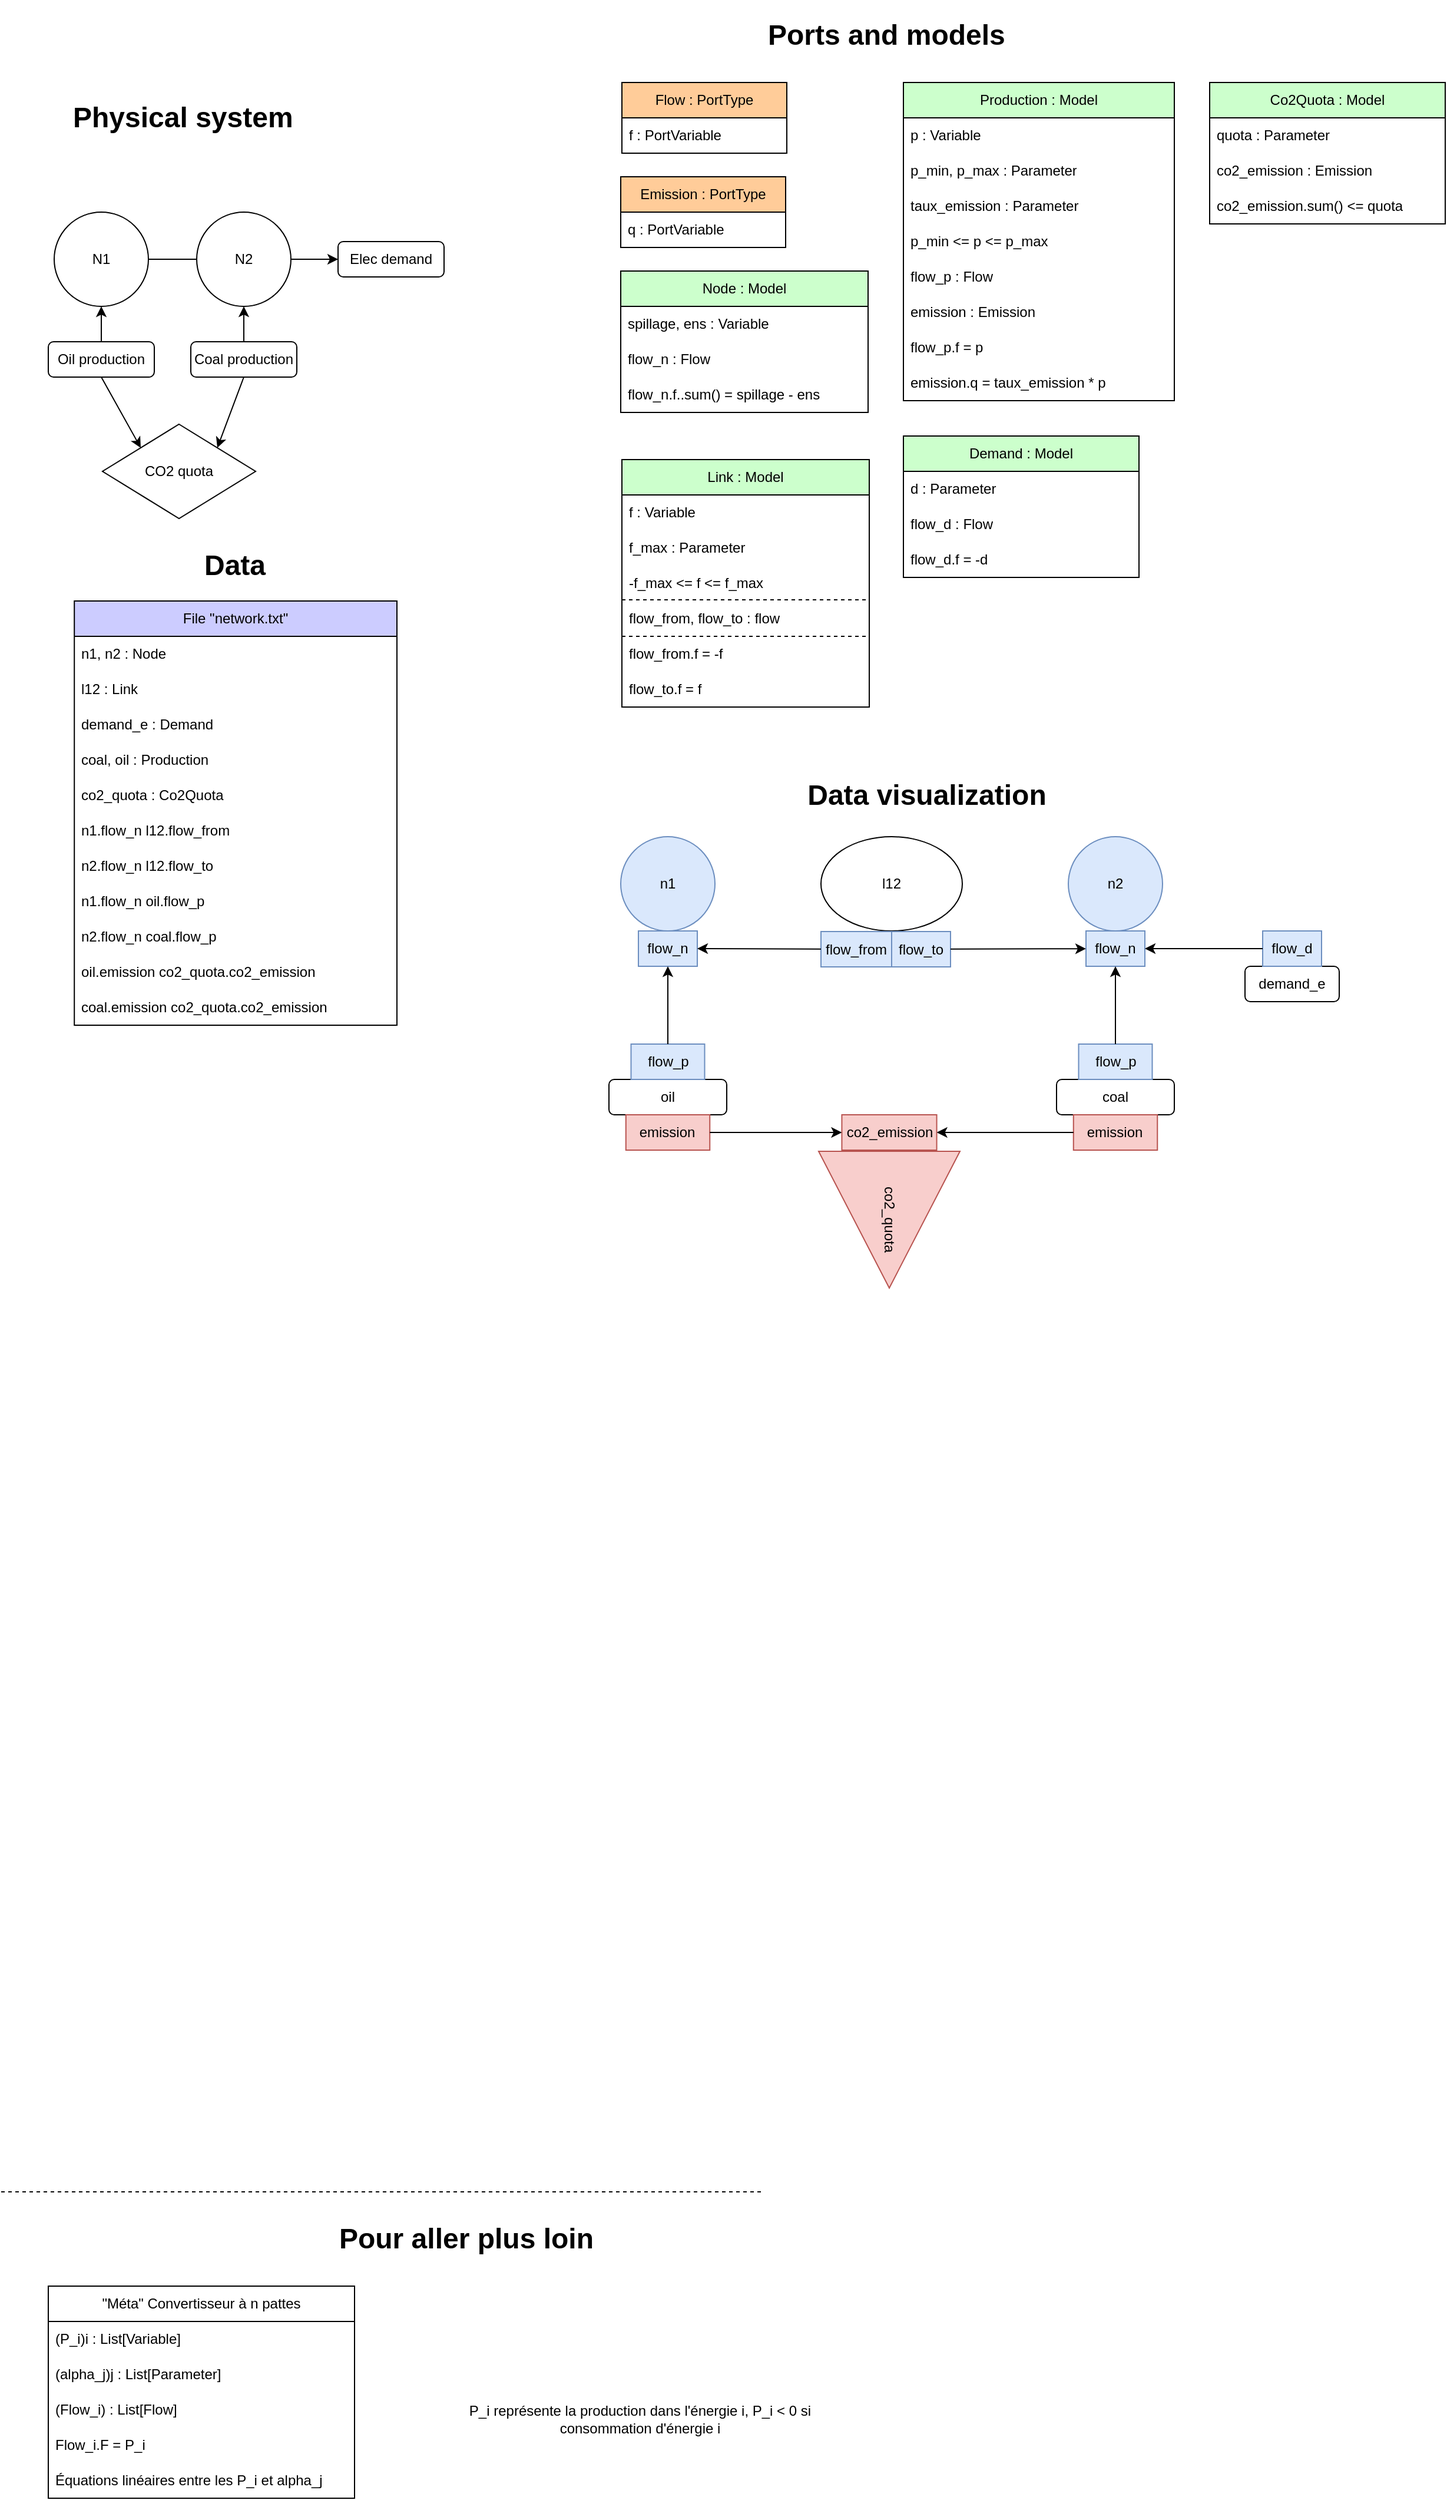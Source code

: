<mxfile>
    <diagram id="C5RBs43oDa-KdzZeNtuy" name="Page-1">
        <mxGraphModel dx="1044" dy="1912" grid="1" gridSize="10" guides="1" tooltips="1" connect="1" arrows="1" fold="1" page="1" pageScale="1" pageWidth="827" pageHeight="1169" math="0" shadow="0">
            <root>
                <mxCell id="WIyWlLk6GJQsqaUBKTNV-0"/>
                <mxCell id="WIyWlLk6GJQsqaUBKTNV-1" parent="WIyWlLk6GJQsqaUBKTNV-0"/>
                <mxCell id="hW5n2ouBTmK9XzmkuQqM-82" value="" style="endArrow=none;dashed=1;html=1;rounded=0;" parent="WIyWlLk6GJQsqaUBKTNV-1" edge="1">
                    <mxGeometry width="50" height="50" relative="1" as="geometry">
                        <mxPoint x="54" y="1410" as="sourcePoint"/>
                        <mxPoint x="699" y="1410" as="targetPoint"/>
                    </mxGeometry>
                </mxCell>
                <mxCell id="hW5n2ouBTmK9XzmkuQqM-84" value="&quot;Méta&quot; Convertisseur à n pattes" style="swimlane;fontStyle=0;childLayout=stackLayout;horizontal=1;startSize=30;horizontalStack=0;resizeParent=1;resizeParentMax=0;resizeLast=0;collapsible=1;marginBottom=0;whiteSpace=wrap;html=1;" parent="WIyWlLk6GJQsqaUBKTNV-1" vertex="1">
                    <mxGeometry x="94" y="1490" width="260" height="180" as="geometry"/>
                </mxCell>
                <mxCell id="hW5n2ouBTmK9XzmkuQqM-85" value="(P_i)i : List[Variable]" style="text;strokeColor=none;fillColor=none;align=left;verticalAlign=middle;spacingLeft=4;spacingRight=4;overflow=hidden;points=[[0,0.5],[1,0.5]];portConstraint=eastwest;rotatable=0;whiteSpace=wrap;html=1;" parent="hW5n2ouBTmK9XzmkuQqM-84" vertex="1">
                    <mxGeometry y="30" width="260" height="30" as="geometry"/>
                </mxCell>
                <mxCell id="hW5n2ouBTmK9XzmkuQqM-86" value="(alpha_j)j : List[Parameter]" style="text;strokeColor=none;fillColor=none;align=left;verticalAlign=middle;spacingLeft=4;spacingRight=4;overflow=hidden;points=[[0,0.5],[1,0.5]];portConstraint=eastwest;rotatable=0;whiteSpace=wrap;html=1;" parent="hW5n2ouBTmK9XzmkuQqM-84" vertex="1">
                    <mxGeometry y="60" width="260" height="30" as="geometry"/>
                </mxCell>
                <mxCell id="hW5n2ouBTmK9XzmkuQqM-88" value="(Flow_i) : List[Flow]" style="text;strokeColor=none;fillColor=none;align=left;verticalAlign=middle;spacingLeft=4;spacingRight=4;overflow=hidden;points=[[0,0.5],[1,0.5]];portConstraint=eastwest;rotatable=0;whiteSpace=wrap;html=1;" parent="hW5n2ouBTmK9XzmkuQqM-84" vertex="1">
                    <mxGeometry y="90" width="260" height="30" as="geometry"/>
                </mxCell>
                <mxCell id="hW5n2ouBTmK9XzmkuQqM-91" value="Flow_i.F = P_i" style="text;strokeColor=none;fillColor=none;align=left;verticalAlign=middle;spacingLeft=4;spacingRight=4;overflow=hidden;points=[[0,0.5],[1,0.5]];portConstraint=eastwest;rotatable=0;whiteSpace=wrap;html=1;" parent="hW5n2ouBTmK9XzmkuQqM-84" vertex="1">
                    <mxGeometry y="120" width="260" height="30" as="geometry"/>
                </mxCell>
                <mxCell id="hW5n2ouBTmK9XzmkuQqM-92" value="Équations linéaires entre les P_i et alpha_j" style="text;strokeColor=none;fillColor=none;align=left;verticalAlign=middle;spacingLeft=4;spacingRight=4;overflow=hidden;points=[[0,0.5],[1,0.5]];portConstraint=eastwest;rotatable=0;whiteSpace=wrap;html=1;" parent="hW5n2ouBTmK9XzmkuQqM-84" vertex="1">
                    <mxGeometry y="150" width="260" height="30" as="geometry"/>
                </mxCell>
                <mxCell id="hW5n2ouBTmK9XzmkuQqM-93" value="P_i représente la production dans l'énergie i, P_i &amp;lt; 0 si consommation d'énergie i" style="text;html=1;strokeColor=none;fillColor=none;align=center;verticalAlign=middle;whiteSpace=wrap;rounded=0;" parent="WIyWlLk6GJQsqaUBKTNV-1" vertex="1">
                    <mxGeometry x="419" y="1565" width="355" height="75" as="geometry"/>
                </mxCell>
                <mxCell id="hW5n2ouBTmK9XzmkuQqM-100" value="&lt;h1&gt;Pour aller plus loin&lt;br&gt;&lt;/h1&gt;" style="text;html=1;strokeColor=none;fillColor=none;spacing=5;spacingTop=-20;whiteSpace=wrap;overflow=hidden;rounded=0;align=center;" parent="WIyWlLk6GJQsqaUBKTNV-1" vertex="1">
                    <mxGeometry x="324" y="1430" width="250" height="40" as="geometry"/>
                </mxCell>
                <mxCell id="11" value="&lt;font style=&quot;&quot;&gt;&lt;b style=&quot;&quot;&gt;&lt;font style=&quot;font-size: 24px;&quot;&gt;Data visualization&lt;/font&gt;&lt;br&gt;&lt;/b&gt;&lt;/font&gt;" style="text;html=1;strokeColor=none;fillColor=none;align=center;verticalAlign=middle;whiteSpace=wrap;rounded=0;" parent="WIyWlLk6GJQsqaUBKTNV-1" vertex="1">
                    <mxGeometry x="680" y="200" width="320" height="50" as="geometry"/>
                </mxCell>
                <mxCell id="57" value="N1" style="ellipse;whiteSpace=wrap;html=1;aspect=fixed;" parent="WIyWlLk6GJQsqaUBKTNV-1" vertex="1">
                    <mxGeometry x="99" y="-270" width="80" height="80" as="geometry"/>
                </mxCell>
                <mxCell id="58" value="" style="endArrow=none;html=1;exitX=1;exitY=0.5;exitDx=0;exitDy=0;entryX=0;entryY=0.5;entryDx=0;entryDy=0;" parent="WIyWlLk6GJQsqaUBKTNV-1" source="57" target="hW5n2ouBTmK9XzmkuQqM-59" edge="1">
                    <mxGeometry width="50" height="50" relative="1" as="geometry">
                        <mxPoint x="520" y="-290" as="sourcePoint"/>
                        <mxPoint x="570" y="-340" as="targetPoint"/>
                    </mxGeometry>
                </mxCell>
                <mxCell id="62" style="edgeStyle=none;html=1;entryX=0.5;entryY=1;entryDx=0;entryDy=0;" parent="WIyWlLk6GJQsqaUBKTNV-1" source="59" target="57" edge="1">
                    <mxGeometry relative="1" as="geometry"/>
                </mxCell>
                <mxCell id="65" style="edgeStyle=none;html=1;exitX=0.5;exitY=1;exitDx=0;exitDy=0;entryX=0;entryY=0;entryDx=0;entryDy=0;" parent="WIyWlLk6GJQsqaUBKTNV-1" source="59" target="64" edge="1">
                    <mxGeometry relative="1" as="geometry"/>
                </mxCell>
                <mxCell id="59" value="Oil production" style="rounded=1;whiteSpace=wrap;html=1;" parent="WIyWlLk6GJQsqaUBKTNV-1" vertex="1">
                    <mxGeometry x="94" y="-160" width="90" height="30" as="geometry"/>
                </mxCell>
                <mxCell id="64" value="CO2 quota" style="rhombus;whiteSpace=wrap;html=1;" parent="WIyWlLk6GJQsqaUBKTNV-1" vertex="1">
                    <mxGeometry x="140" y="-90" width="130" height="80" as="geometry"/>
                </mxCell>
                <mxCell id="66" style="edgeStyle=none;html=1;exitX=0.5;exitY=1;exitDx=0;exitDy=0;entryX=1;entryY=0;entryDx=0;entryDy=0;" parent="WIyWlLk6GJQsqaUBKTNV-1" source="hW5n2ouBTmK9XzmkuQqM-65" target="64" edge="1">
                    <mxGeometry relative="1" as="geometry"/>
                </mxCell>
                <mxCell id="hW5n2ouBTmK9XzmkuQqM-81" value="&lt;h1&gt;Physical system&lt;br&gt;&lt;/h1&gt;" style="text;html=1;strokeColor=none;fillColor=none;spacing=5;spacingTop=-20;whiteSpace=wrap;overflow=hidden;rounded=0;" parent="WIyWlLk6GJQsqaUBKTNV-1" vertex="1">
                    <mxGeometry x="110" y="-370" width="250" height="40" as="geometry"/>
                </mxCell>
                <mxCell id="50" value="" style="group" parent="WIyWlLk6GJQsqaUBKTNV-1" vertex="1" connectable="0">
                    <mxGeometry x="220" y="-320" width="220" height="180" as="geometry"/>
                </mxCell>
                <mxCell id="hW5n2ouBTmK9XzmkuQqM-59" value="N2" style="ellipse;whiteSpace=wrap;html=1;aspect=fixed;" parent="50" vertex="1">
                    <mxGeometry y="50" width="80" height="80" as="geometry"/>
                </mxCell>
                <mxCell id="hW5n2ouBTmK9XzmkuQqM-62" value="" style="endArrow=classic;html=1;rounded=0;exitX=1;exitY=0.5;exitDx=0;exitDy=0;entryX=0;entryY=0.5;entryDx=0;entryDy=0;" parent="50" source="hW5n2ouBTmK9XzmkuQqM-59" target="hW5n2ouBTmK9XzmkuQqM-66" edge="1">
                    <mxGeometry width="50" height="50" relative="1" as="geometry">
                        <mxPoint x="177" y="32" as="sourcePoint"/>
                        <mxPoint x="120" y="20" as="targetPoint"/>
                    </mxGeometry>
                </mxCell>
                <mxCell id="63" style="edgeStyle=none;html=1;entryX=0.5;entryY=1;entryDx=0;entryDy=0;" parent="50" source="hW5n2ouBTmK9XzmkuQqM-65" target="hW5n2ouBTmK9XzmkuQqM-59" edge="1">
                    <mxGeometry relative="1" as="geometry"/>
                </mxCell>
                <mxCell id="hW5n2ouBTmK9XzmkuQqM-65" value="Coal production" style="rounded=1;whiteSpace=wrap;html=1;" parent="50" vertex="1">
                    <mxGeometry x="-5" y="160" width="90" height="30" as="geometry"/>
                </mxCell>
                <mxCell id="hW5n2ouBTmK9XzmkuQqM-66" value="Elec demand" style="rounded=1;whiteSpace=wrap;html=1;" parent="50" vertex="1">
                    <mxGeometry x="120" y="75" width="90" height="30" as="geometry"/>
                </mxCell>
                <mxCell id="119" value="" style="group" parent="WIyWlLk6GJQsqaUBKTNV-1" vertex="1" connectable="0">
                    <mxGeometry x="570" y="260" width="620" height="385" as="geometry"/>
                </mxCell>
                <mxCell id="94" value="" style="group" parent="119" vertex="1" connectable="0">
                    <mxGeometry x="10" width="80" height="110" as="geometry"/>
                </mxCell>
                <mxCell id="92" value="n1" style="ellipse;whiteSpace=wrap;html=1;aspect=fixed;fillColor=#dae8fc;strokeColor=#6c8ebf;container=0;" parent="94" vertex="1">
                    <mxGeometry width="80" height="80" as="geometry"/>
                </mxCell>
                <mxCell id="93" value="flow_n" style="rounded=0;whiteSpace=wrap;html=1;fillColor=#dae8fc;strokeColor=#6c8ebf;container=0;" parent="94" vertex="1">
                    <mxGeometry x="15" y="80" width="50" height="30" as="geometry"/>
                </mxCell>
                <mxCell id="9" value="n2" style="ellipse;whiteSpace=wrap;html=1;aspect=fixed;fillColor=#dae8fc;strokeColor=#6c8ebf;container=0;" parent="119" vertex="1">
                    <mxGeometry x="390" width="80" height="80" as="geometry"/>
                </mxCell>
                <mxCell id="10" value="flow_n" style="rounded=0;whiteSpace=wrap;html=1;fillColor=#dae8fc;strokeColor=#6c8ebf;container=0;" parent="119" vertex="1">
                    <mxGeometry x="405" y="80" width="50" height="30" as="geometry"/>
                </mxCell>
                <mxCell id="99" value="" style="group" parent="119" vertex="1" connectable="0">
                    <mxGeometry x="540" y="80" width="80" height="60" as="geometry"/>
                </mxCell>
                <mxCell id="35" value="demand_e" style="rounded=1;whiteSpace=wrap;html=1;container=0;" parent="99" vertex="1">
                    <mxGeometry y="30" width="80" height="30" as="geometry"/>
                </mxCell>
                <mxCell id="36" value="flow_d" style="rounded=0;whiteSpace=wrap;html=1;fillColor=#dae8fc;strokeColor=#6c8ebf;container=0;" parent="99" vertex="1">
                    <mxGeometry x="15" width="50" height="30" as="geometry"/>
                </mxCell>
                <mxCell id="103" value="" style="group" parent="119" vertex="1" connectable="0">
                    <mxGeometry x="180" width="120" height="110.5" as="geometry"/>
                </mxCell>
                <mxCell id="104" value="l12" style="ellipse;whiteSpace=wrap;html=1;container=0;" parent="103" vertex="1">
                    <mxGeometry width="120" height="80" as="geometry"/>
                </mxCell>
                <mxCell id="105" value="" style="group;fillColor=#f8cecc;strokeColor=#b85450;container=0;" parent="103" vertex="1" connectable="0">
                    <mxGeometry x="10" y="80.5" width="100" height="30" as="geometry"/>
                </mxCell>
                <mxCell id="106" value="flow_from" style="rounded=0;whiteSpace=wrap;html=1;fillColor=#dae8fc;strokeColor=#6c8ebf;container=0;" parent="103" vertex="1">
                    <mxGeometry y="80.5" width="60" height="30" as="geometry"/>
                </mxCell>
                <mxCell id="107" value="flow_to" style="rounded=0;whiteSpace=wrap;html=1;fillColor=#dae8fc;strokeColor=#6c8ebf;container=0;" parent="103" vertex="1">
                    <mxGeometry x="60" y="80.5" width="50" height="30" as="geometry"/>
                </mxCell>
                <mxCell id="112" value="" style="group" parent="119" vertex="1" connectable="0">
                    <mxGeometry x="380" y="176" width="100" height="90" as="geometry"/>
                </mxCell>
                <mxCell id="96" value="" style="group" parent="112" vertex="1" connectable="0">
                    <mxGeometry width="100" height="60" as="geometry"/>
                </mxCell>
                <mxCell id="97" value="coal" style="rounded=1;whiteSpace=wrap;html=1;container=0;" parent="96" vertex="1">
                    <mxGeometry y="30" width="100" height="30" as="geometry"/>
                </mxCell>
                <mxCell id="98" value="flow_p" style="rounded=0;whiteSpace=wrap;html=1;fillColor=#dae8fc;strokeColor=#6c8ebf;container=0;" parent="96" vertex="1">
                    <mxGeometry x="18.75" width="62.5" height="30" as="geometry"/>
                </mxCell>
                <mxCell id="115" value="emission" style="rounded=0;whiteSpace=wrap;html=1;fillColor=#f8cecc;strokeColor=#b85450;container=0;" parent="112" vertex="1">
                    <mxGeometry x="14.38" y="60" width="71.25" height="30" as="geometry"/>
                </mxCell>
                <mxCell id="113" value="" style="group" parent="119" vertex="1" connectable="0">
                    <mxGeometry y="176" width="100" height="90" as="geometry"/>
                </mxCell>
                <mxCell id="95" value="" style="group" parent="113" vertex="1" connectable="0">
                    <mxGeometry width="100" height="60" as="geometry"/>
                </mxCell>
                <mxCell id="30" value="oil" style="rounded=1;whiteSpace=wrap;html=1;container=0;" parent="95" vertex="1">
                    <mxGeometry y="30" width="100" height="30" as="geometry"/>
                </mxCell>
                <mxCell id="31" value="flow_p" style="rounded=0;whiteSpace=wrap;html=1;fillColor=#dae8fc;strokeColor=#6c8ebf;container=0;" parent="95" vertex="1">
                    <mxGeometry x="18.75" width="62.5" height="30" as="geometry"/>
                </mxCell>
                <mxCell id="110" value="emission" style="rounded=0;whiteSpace=wrap;html=1;fillColor=#f8cecc;strokeColor=#b85450;container=0;" parent="113" vertex="1">
                    <mxGeometry x="14.38" y="60" width="71.25" height="30" as="geometry"/>
                </mxCell>
                <mxCell id="116" value="" style="group" parent="119" vertex="1" connectable="0">
                    <mxGeometry x="180" y="230" width="131" height="155" as="geometry"/>
                </mxCell>
                <mxCell id="114" value="co2_quota" style="triangle;whiteSpace=wrap;html=1;rotation=90;fillColor=#f8cecc;strokeColor=#b85450;" parent="116" vertex="1">
                    <mxGeometry y="35" width="116" height="120" as="geometry"/>
                </mxCell>
                <mxCell id="111" value="co2_emission" style="rounded=0;whiteSpace=wrap;html=1;fillColor=#f8cecc;strokeColor=#b85450;container=0;" parent="116" vertex="1">
                    <mxGeometry x="17.722" y="6" width="80.556" height="30" as="geometry"/>
                </mxCell>
                <mxCell id="188" style="edgeStyle=none;html=1;entryX=1;entryY=0.5;entryDx=0;entryDy=0;" edge="1" parent="119" source="106" target="93">
                    <mxGeometry relative="1" as="geometry"/>
                </mxCell>
                <mxCell id="190" style="edgeStyle=none;html=1;entryX=0.5;entryY=1;entryDx=0;entryDy=0;" edge="1" parent="119" source="31" target="93">
                    <mxGeometry relative="1" as="geometry"/>
                </mxCell>
                <mxCell id="192" style="edgeStyle=none;html=1;exitX=1;exitY=0.5;exitDx=0;exitDy=0;entryX=0;entryY=0.5;entryDx=0;entryDy=0;" edge="1" parent="119" source="110" target="111">
                    <mxGeometry relative="1" as="geometry">
                        <mxPoint x="140" y="280" as="targetPoint"/>
                    </mxGeometry>
                </mxCell>
                <mxCell id="193" style="edgeStyle=none;html=1;entryX=1;entryY=0.5;entryDx=0;entryDy=0;" edge="1" parent="119" source="115" target="111">
                    <mxGeometry relative="1" as="geometry"/>
                </mxCell>
                <mxCell id="195" style="edgeStyle=none;html=1;entryX=1;entryY=0.5;entryDx=0;entryDy=0;" edge="1" parent="119" source="36" target="10">
                    <mxGeometry relative="1" as="geometry"/>
                </mxCell>
                <mxCell id="196" value="" style="edgeStyle=none;html=1;" edge="1" parent="119" source="98" target="10">
                    <mxGeometry relative="1" as="geometry"/>
                </mxCell>
                <mxCell id="197" value="" style="edgeStyle=none;html=1;" edge="1" parent="119" source="107" target="10">
                    <mxGeometry relative="1" as="geometry"/>
                </mxCell>
                <mxCell id="hW5n2ouBTmK9XzmkuQqM-79" value="&lt;h1&gt;Ports and models&lt;br&gt;&lt;/h1&gt;" style="text;html=1;strokeColor=none;fillColor=none;spacing=5;spacingTop=-20;whiteSpace=wrap;overflow=hidden;rounded=0;" parent="WIyWlLk6GJQsqaUBKTNV-1" vertex="1">
                    <mxGeometry x="700" y="-440" width="250" height="40" as="geometry"/>
                </mxCell>
                <mxCell id="133" value="" style="group" parent="WIyWlLk6GJQsqaUBKTNV-1" vertex="1" connectable="0">
                    <mxGeometry x="581" y="-380" width="699" height="540" as="geometry"/>
                </mxCell>
                <mxCell id="145" value="Flow : PortType" style="swimlane;fontStyle=0;childLayout=stackLayout;horizontal=1;startSize=30;horizontalStack=0;resizeParent=1;resizeParentMax=0;resizeLast=0;collapsible=1;marginBottom=0;whiteSpace=wrap;html=1;fillColor=#FFCC99;" vertex="1" parent="133">
                    <mxGeometry width="140" height="60" as="geometry"/>
                </mxCell>
                <mxCell id="146" value="f : PortVariable" style="text;strokeColor=none;fillColor=none;align=left;verticalAlign=middle;spacingLeft=4;spacingRight=4;overflow=hidden;points=[[0,0.5],[1,0.5]];portConstraint=eastwest;rotatable=0;whiteSpace=wrap;html=1;" vertex="1" parent="145">
                    <mxGeometry y="30" width="140" height="30" as="geometry"/>
                </mxCell>
                <mxCell id="172" value="Emission : PortType" style="swimlane;fontStyle=0;childLayout=stackLayout;horizontal=1;startSize=30;horizontalStack=0;resizeParent=1;resizeParentMax=0;resizeLast=0;collapsible=1;marginBottom=0;whiteSpace=wrap;html=1;fillColor=#FFCC99;" vertex="1" parent="133">
                    <mxGeometry x="-1" y="80" width="140" height="60" as="geometry"/>
                </mxCell>
                <mxCell id="173" value="q : PortVariable" style="text;strokeColor=none;fillColor=none;align=left;verticalAlign=middle;spacingLeft=4;spacingRight=4;overflow=hidden;points=[[0,0.5],[1,0.5]];portConstraint=eastwest;rotatable=0;whiteSpace=wrap;html=1;" vertex="1" parent="172">
                    <mxGeometry y="30" width="140" height="30" as="geometry"/>
                </mxCell>
                <mxCell id="147" value="Node : Model" style="swimlane;fontStyle=0;childLayout=stackLayout;horizontal=1;startSize=30;horizontalStack=0;resizeParent=1;resizeParentMax=0;resizeLast=0;collapsible=1;marginBottom=0;whiteSpace=wrap;html=1;fillColor=#CCFFCC;fontColor=#000000;" vertex="1" parent="133">
                    <mxGeometry x="-1" y="160" width="210" height="120" as="geometry"/>
                </mxCell>
                <mxCell id="148" value="spillage, ens : Variable" style="text;strokeColor=none;fillColor=none;align=left;verticalAlign=middle;spacingLeft=4;spacingRight=4;overflow=hidden;points=[[0,0.5],[1,0.5]];portConstraint=eastwest;rotatable=0;whiteSpace=wrap;html=1;" vertex="1" parent="147">
                    <mxGeometry y="30" width="210" height="30" as="geometry"/>
                </mxCell>
                <mxCell id="149" value="flow_n : Flow" style="text;strokeColor=none;fillColor=none;align=left;verticalAlign=middle;spacingLeft=4;spacingRight=4;overflow=hidden;points=[[0,0.5],[1,0.5]];portConstraint=eastwest;rotatable=0;whiteSpace=wrap;html=1;" vertex="1" parent="147">
                    <mxGeometry y="60" width="210" height="30" as="geometry"/>
                </mxCell>
                <mxCell id="150" value="flow_n.f..sum() = spillage - ens" style="text;strokeColor=none;fillColor=none;align=left;verticalAlign=middle;spacingLeft=4;spacingRight=4;overflow=hidden;points=[[0,0.5],[1,0.5]];portConstraint=eastwest;rotatable=0;whiteSpace=wrap;html=1;" vertex="1" parent="147">
                    <mxGeometry y="90" width="210" height="30" as="geometry"/>
                </mxCell>
                <mxCell id="174" value="Link : Model" style="swimlane;fontStyle=0;childLayout=stackLayout;horizontal=1;startSize=30;horizontalStack=0;resizeParent=1;resizeParentMax=0;resizeLast=0;collapsible=1;marginBottom=0;whiteSpace=wrap;html=1;fillColor=#CCFFCC;" vertex="1" parent="133">
                    <mxGeometry y="320" width="210" height="210" as="geometry"/>
                </mxCell>
                <mxCell id="175" value="f : Variable" style="text;strokeColor=none;fillColor=none;align=left;verticalAlign=middle;spacingLeft=4;spacingRight=4;overflow=hidden;points=[[0,0.5],[1,0.5]];portConstraint=eastwest;rotatable=0;whiteSpace=wrap;html=1;" vertex="1" parent="174">
                    <mxGeometry y="30" width="210" height="30" as="geometry"/>
                </mxCell>
                <mxCell id="176" value="f_max : Parameter" style="text;strokeColor=none;fillColor=none;align=left;verticalAlign=middle;spacingLeft=4;spacingRight=4;overflow=hidden;points=[[0,0.5],[1,0.5]];portConstraint=eastwest;rotatable=0;whiteSpace=wrap;html=1;" vertex="1" parent="174">
                    <mxGeometry y="60" width="210" height="30" as="geometry"/>
                </mxCell>
                <mxCell id="177" value="-f_max &amp;lt;= f &amp;lt;= f_max" style="text;strokeColor=none;fillColor=none;align=left;verticalAlign=middle;spacingLeft=4;spacingRight=4;overflow=hidden;points=[[0,0.5],[1,0.5]];portConstraint=eastwest;rotatable=0;whiteSpace=wrap;html=1;" vertex="1" parent="174">
                    <mxGeometry y="90" width="210" height="30" as="geometry"/>
                </mxCell>
                <mxCell id="178" value="flow_from, flow_to : flow" style="text;strokeColor=none;fillColor=none;align=left;verticalAlign=middle;spacingLeft=4;spacingRight=4;overflow=hidden;points=[[0,0.5],[1,0.5]];portConstraint=eastwest;rotatable=0;whiteSpace=wrap;html=1;" vertex="1" parent="174">
                    <mxGeometry y="120" width="210" height="30" as="geometry"/>
                </mxCell>
                <mxCell id="179" value="" style="endArrow=none;dashed=1;html=1;rounded=0;exitX=0;exitY=0.5;exitDx=0;exitDy=0;entryX=1;entryY=0.5;entryDx=0;entryDy=0;" edge="1" parent="174">
                    <mxGeometry width="50" height="50" relative="1" as="geometry">
                        <mxPoint y="150" as="sourcePoint"/>
                        <mxPoint x="210" y="150" as="targetPoint"/>
                    </mxGeometry>
                </mxCell>
                <mxCell id="180" value="flow_from.f = -f" style="text;strokeColor=none;fillColor=none;align=left;verticalAlign=middle;spacingLeft=4;spacingRight=4;overflow=hidden;points=[[0,0.5],[1,0.5]];portConstraint=eastwest;rotatable=0;whiteSpace=wrap;html=1;" vertex="1" parent="174">
                    <mxGeometry y="150" width="210" height="30" as="geometry"/>
                </mxCell>
                <mxCell id="181" value="" style="endArrow=none;dashed=1;html=1;rounded=0;exitX=0;exitY=0.5;exitDx=0;exitDy=0;entryX=1;entryY=0.5;entryDx=0;entryDy=0;" edge="1" parent="174">
                    <mxGeometry width="50" height="50" relative="1" as="geometry">
                        <mxPoint y="119" as="sourcePoint"/>
                        <mxPoint x="210" y="119" as="targetPoint"/>
                    </mxGeometry>
                </mxCell>
                <mxCell id="182" value="flow_to.f = f" style="text;strokeColor=none;fillColor=none;align=left;verticalAlign=middle;spacingLeft=4;spacingRight=4;overflow=hidden;points=[[0,0.5],[1,0.5]];portConstraint=eastwest;rotatable=0;whiteSpace=wrap;html=1;" vertex="1" parent="174">
                    <mxGeometry y="180" width="210" height="30" as="geometry"/>
                </mxCell>
                <mxCell id="163" value="Production : Model" style="swimlane;fontStyle=0;childLayout=stackLayout;horizontal=1;startSize=30;horizontalStack=0;resizeParent=1;resizeParentMax=0;resizeLast=0;collapsible=1;marginBottom=0;whiteSpace=wrap;html=1;fillColor=#CCFFCC;fontColor=#000000;" vertex="1" parent="133">
                    <mxGeometry x="239" width="230" height="270" as="geometry"/>
                </mxCell>
                <mxCell id="164" value="p : Variable" style="text;strokeColor=none;fillColor=none;align=left;verticalAlign=middle;spacingLeft=4;spacingRight=4;overflow=hidden;points=[[0,0.5],[1,0.5]];portConstraint=eastwest;rotatable=0;whiteSpace=wrap;html=1;" vertex="1" parent="163">
                    <mxGeometry y="30" width="230" height="30" as="geometry"/>
                </mxCell>
                <mxCell id="165" value="p_min, p_max : Parameter" style="text;strokeColor=none;fillColor=none;align=left;verticalAlign=middle;spacingLeft=4;spacingRight=4;overflow=hidden;points=[[0,0.5],[1,0.5]];portConstraint=eastwest;rotatable=0;whiteSpace=wrap;html=1;" vertex="1" parent="163">
                    <mxGeometry y="60" width="230" height="30" as="geometry"/>
                </mxCell>
                <mxCell id="166" value="taux_emission : Parameter" style="text;strokeColor=none;fillColor=none;align=left;verticalAlign=middle;spacingLeft=4;spacingRight=4;overflow=hidden;points=[[0,0.5],[1,0.5]];portConstraint=eastwest;rotatable=0;whiteSpace=wrap;html=1;" vertex="1" parent="163">
                    <mxGeometry y="90" width="230" height="30" as="geometry"/>
                </mxCell>
                <mxCell id="167" value="p_min &amp;lt;= p &amp;lt;= p_max" style="text;strokeColor=none;fillColor=none;align=left;verticalAlign=middle;spacingLeft=4;spacingRight=4;overflow=hidden;points=[[0,0.5],[1,0.5]];portConstraint=eastwest;rotatable=0;whiteSpace=wrap;html=1;" vertex="1" parent="163">
                    <mxGeometry y="120" width="230" height="30" as="geometry"/>
                </mxCell>
                <mxCell id="168" value="flow_p : Flow" style="text;strokeColor=none;fillColor=none;align=left;verticalAlign=middle;spacingLeft=4;spacingRight=4;overflow=hidden;points=[[0,0.5],[1,0.5]];portConstraint=eastwest;rotatable=0;whiteSpace=wrap;html=1;" vertex="1" parent="163">
                    <mxGeometry y="150" width="230" height="30" as="geometry"/>
                </mxCell>
                <mxCell id="169" value="emission : Emission" style="text;strokeColor=none;fillColor=none;align=left;verticalAlign=middle;spacingLeft=4;spacingRight=4;overflow=hidden;points=[[0,0.5],[1,0.5]];portConstraint=eastwest;rotatable=0;whiteSpace=wrap;html=1;" vertex="1" parent="163">
                    <mxGeometry y="180" width="230" height="30" as="geometry"/>
                </mxCell>
                <mxCell id="170" value="flow_p.f = p" style="text;strokeColor=none;fillColor=none;align=left;verticalAlign=middle;spacingLeft=4;spacingRight=4;overflow=hidden;points=[[0,0.5],[1,0.5]];portConstraint=eastwest;rotatable=0;whiteSpace=wrap;html=1;" vertex="1" parent="163">
                    <mxGeometry y="210" width="230" height="30" as="geometry"/>
                </mxCell>
                <mxCell id="171" value="emission.q = taux_emission * p" style="text;strokeColor=none;fillColor=none;align=left;verticalAlign=middle;spacingLeft=4;spacingRight=4;overflow=hidden;points=[[0,0.5],[1,0.5]];portConstraint=eastwest;rotatable=0;whiteSpace=wrap;html=1;" vertex="1" parent="163">
                    <mxGeometry y="240" width="230" height="30" as="geometry"/>
                </mxCell>
                <mxCell id="159" value="Demand : Model" style="swimlane;fontStyle=0;childLayout=stackLayout;horizontal=1;startSize=30;horizontalStack=0;resizeParent=1;resizeParentMax=0;resizeLast=0;collapsible=1;marginBottom=0;whiteSpace=wrap;html=1;fillColor=#CCFFCC;fontColor=#000000;" vertex="1" parent="133">
                    <mxGeometry x="239" y="300" width="200" height="120" as="geometry"/>
                </mxCell>
                <mxCell id="160" value="d : Parameter" style="text;strokeColor=none;fillColor=none;align=left;verticalAlign=middle;spacingLeft=4;spacingRight=4;overflow=hidden;points=[[0,0.5],[1,0.5]];portConstraint=eastwest;rotatable=0;whiteSpace=wrap;html=1;" vertex="1" parent="159">
                    <mxGeometry y="30" width="200" height="30" as="geometry"/>
                </mxCell>
                <mxCell id="161" value="flow_d : Flow" style="text;strokeColor=none;fillColor=none;align=left;verticalAlign=middle;spacingLeft=4;spacingRight=4;overflow=hidden;points=[[0,0.5],[1,0.5]];portConstraint=eastwest;rotatable=0;whiteSpace=wrap;html=1;" vertex="1" parent="159">
                    <mxGeometry y="60" width="200" height="30" as="geometry"/>
                </mxCell>
                <mxCell id="162" value="flow_d.f = -d" style="text;strokeColor=none;fillColor=none;align=left;verticalAlign=middle;spacingLeft=4;spacingRight=4;overflow=hidden;points=[[0,0.5],[1,0.5]];portConstraint=eastwest;rotatable=0;whiteSpace=wrap;html=1;" vertex="1" parent="159">
                    <mxGeometry y="90" width="200" height="30" as="geometry"/>
                </mxCell>
                <mxCell id="183" value="Co2Quota : Model" style="swimlane;fontStyle=0;childLayout=stackLayout;horizontal=1;startSize=30;horizontalStack=0;resizeParent=1;resizeParentMax=0;resizeLast=0;collapsible=1;marginBottom=0;whiteSpace=wrap;html=1;fillColor=#CCFFCC;" vertex="1" parent="133">
                    <mxGeometry x="499" width="200" height="120" as="geometry"/>
                </mxCell>
                <mxCell id="184" value="quota : Parameter" style="text;strokeColor=none;fillColor=none;align=left;verticalAlign=middle;spacingLeft=4;spacingRight=4;overflow=hidden;points=[[0,0.5],[1,0.5]];portConstraint=eastwest;rotatable=0;whiteSpace=wrap;html=1;" vertex="1" parent="183">
                    <mxGeometry y="30" width="200" height="30" as="geometry"/>
                </mxCell>
                <mxCell id="185" value="co2_emission : Emission" style="text;strokeColor=none;fillColor=none;align=left;verticalAlign=middle;spacingLeft=4;spacingRight=4;overflow=hidden;points=[[0,0.5],[1,0.5]];portConstraint=eastwest;rotatable=0;whiteSpace=wrap;html=1;" vertex="1" parent="183">
                    <mxGeometry y="60" width="200" height="30" as="geometry"/>
                </mxCell>
                <mxCell id="186" value="co2_emission.sum() &amp;lt;= quota" style="text;strokeColor=none;fillColor=none;align=left;verticalAlign=middle;spacingLeft=4;spacingRight=4;overflow=hidden;points=[[0,0.5],[1,0.5]];portConstraint=eastwest;rotatable=0;whiteSpace=wrap;html=1;" vertex="1" parent="183">
                    <mxGeometry y="90" width="200" height="30" as="geometry"/>
                </mxCell>
                <mxCell id="hW5n2ouBTmK9XzmkuQqM-36" value="File &quot;network.txt&quot;" style="swimlane;fontStyle=0;childLayout=stackLayout;horizontal=1;startSize=30;horizontalStack=0;resizeParent=1;resizeParentMax=0;resizeLast=0;collapsible=1;marginBottom=0;whiteSpace=wrap;html=1;container=0;fillColor=#CCCCFF;" parent="WIyWlLk6GJQsqaUBKTNV-1" vertex="1">
                    <mxGeometry x="116.11" y="60" width="273.89" height="360" as="geometry"/>
                </mxCell>
                <mxCell id="hW5n2ouBTmK9XzmkuQqM-40" value="n1, n2 : Node" style="text;strokeColor=none;fillColor=none;align=left;verticalAlign=middle;spacingLeft=4;spacingRight=4;overflow=hidden;points=[[0,0.5],[1,0.5]];portConstraint=eastwest;rotatable=0;whiteSpace=wrap;html=1;container=0;" parent="hW5n2ouBTmK9XzmkuQqM-36" vertex="1">
                    <mxGeometry y="30" width="273.89" height="30" as="geometry"/>
                </mxCell>
                <mxCell id="139" value="l12 : Link" style="text;strokeColor=none;fillColor=none;align=left;verticalAlign=middle;spacingLeft=4;spacingRight=4;overflow=hidden;points=[[0,0.5],[1,0.5]];portConstraint=eastwest;rotatable=0;whiteSpace=wrap;html=1;container=0;" parent="hW5n2ouBTmK9XzmkuQqM-36" vertex="1">
                    <mxGeometry y="60" width="273.89" height="30" as="geometry"/>
                </mxCell>
                <mxCell id="hW5n2ouBTmK9XzmkuQqM-44" value="demand_e : Demand" style="text;strokeColor=none;fillColor=none;align=left;verticalAlign=middle;spacingLeft=4;spacingRight=4;overflow=hidden;points=[[0,0.5],[1,0.5]];portConstraint=eastwest;rotatable=0;whiteSpace=wrap;html=1;container=0;" parent="hW5n2ouBTmK9XzmkuQqM-36" vertex="1">
                    <mxGeometry y="90" width="273.89" height="30" as="geometry"/>
                </mxCell>
                <mxCell id="hW5n2ouBTmK9XzmkuQqM-41" value="coal, oil : Production" style="text;strokeColor=none;fillColor=none;align=left;verticalAlign=middle;spacingLeft=4;spacingRight=4;overflow=hidden;points=[[0,0.5],[1,0.5]];portConstraint=eastwest;rotatable=0;whiteSpace=wrap;html=1;container=0;" parent="hW5n2ouBTmK9XzmkuQqM-36" vertex="1">
                    <mxGeometry y="120" width="273.89" height="30" as="geometry"/>
                </mxCell>
                <mxCell id="142" value="co2_quota : Co2Quota" style="text;strokeColor=none;fillColor=none;align=left;verticalAlign=middle;spacingLeft=4;spacingRight=4;overflow=hidden;points=[[0,0.5],[1,0.5]];portConstraint=eastwest;rotatable=0;whiteSpace=wrap;html=1;container=0;" parent="hW5n2ouBTmK9XzmkuQqM-36" vertex="1">
                    <mxGeometry y="150" width="273.89" height="30" as="geometry"/>
                </mxCell>
                <mxCell id="hW5n2ouBTmK9XzmkuQqM-47" value="n1.flow_n l12.flow_from" style="text;strokeColor=none;fillColor=none;align=left;verticalAlign=middle;spacingLeft=4;spacingRight=4;overflow=hidden;points=[[0,0.5],[1,0.5]];portConstraint=eastwest;rotatable=0;whiteSpace=wrap;html=1;container=0;" parent="hW5n2ouBTmK9XzmkuQqM-36" vertex="1">
                    <mxGeometry y="180" width="273.89" height="30" as="geometry"/>
                </mxCell>
                <mxCell id="hW5n2ouBTmK9XzmkuQqM-48" value="n2.flow_n l12.flow_to" style="text;strokeColor=none;fillColor=none;align=left;verticalAlign=middle;spacingLeft=4;spacingRight=4;overflow=hidden;points=[[0,0.5],[1,0.5]];portConstraint=eastwest;rotatable=0;whiteSpace=wrap;html=1;container=0;" parent="hW5n2ouBTmK9XzmkuQqM-36" vertex="1">
                    <mxGeometry y="210" width="273.89" height="30" as="geometry"/>
                </mxCell>
                <mxCell id="141" value="n1.flow_n oil.flow_p" style="text;strokeColor=none;fillColor=none;align=left;verticalAlign=middle;spacingLeft=4;spacingRight=4;overflow=hidden;points=[[0,0.5],[1,0.5]];portConstraint=eastwest;rotatable=0;whiteSpace=wrap;html=1;container=0;" parent="hW5n2ouBTmK9XzmkuQqM-36" vertex="1">
                    <mxGeometry y="240" width="273.89" height="30" as="geometry"/>
                </mxCell>
                <mxCell id="140" value="n2.flow_n coal.flow_p" style="text;strokeColor=none;fillColor=none;align=left;verticalAlign=middle;spacingLeft=4;spacingRight=4;overflow=hidden;points=[[0,0.5],[1,0.5]];portConstraint=eastwest;rotatable=0;whiteSpace=wrap;html=1;container=0;" parent="hW5n2ouBTmK9XzmkuQqM-36" vertex="1">
                    <mxGeometry y="270" width="273.89" height="30" as="geometry"/>
                </mxCell>
                <mxCell id="143" value="oil.emission co2_quota.co2_emission" style="text;strokeColor=none;fillColor=none;align=left;verticalAlign=middle;spacingLeft=4;spacingRight=4;overflow=hidden;points=[[0,0.5],[1,0.5]];portConstraint=eastwest;rotatable=0;whiteSpace=wrap;html=1;container=0;" parent="hW5n2ouBTmK9XzmkuQqM-36" vertex="1">
                    <mxGeometry y="300" width="273.89" height="30" as="geometry"/>
                </mxCell>
                <mxCell id="187" value="coal.emission co2_quota.co2_emission" style="text;strokeColor=none;fillColor=none;align=left;verticalAlign=middle;spacingLeft=4;spacingRight=4;overflow=hidden;points=[[0,0.5],[1,0.5]];portConstraint=eastwest;rotatable=0;whiteSpace=wrap;html=1;container=0;" vertex="1" parent="hW5n2ouBTmK9XzmkuQqM-36">
                    <mxGeometry y="330" width="273.89" height="30" as="geometry"/>
                </mxCell>
                <mxCell id="hW5n2ouBTmK9XzmkuQqM-80" value="&lt;h1&gt;Data&lt;br&gt;&lt;/h1&gt;" style="text;html=1;strokeColor=none;fillColor=none;spacing=5;spacingTop=-20;whiteSpace=wrap;overflow=hidden;rounded=0;align=center;container=0;" parent="WIyWlLk6GJQsqaUBKTNV-1" vertex="1">
                    <mxGeometry x="180.622" y="10" width="143.382" height="40" as="geometry"/>
                </mxCell>
            </root>
        </mxGraphModel>
    </diagram>
</mxfile>